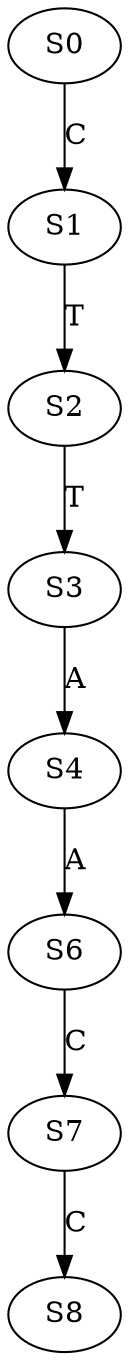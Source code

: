 strict digraph  {
	S0 -> S1 [ label = C ];
	S1 -> S2 [ label = T ];
	S2 -> S3 [ label = T ];
	S3 -> S4 [ label = A ];
	S4 -> S6 [ label = A ];
	S6 -> S7 [ label = C ];
	S7 -> S8 [ label = C ];
}
